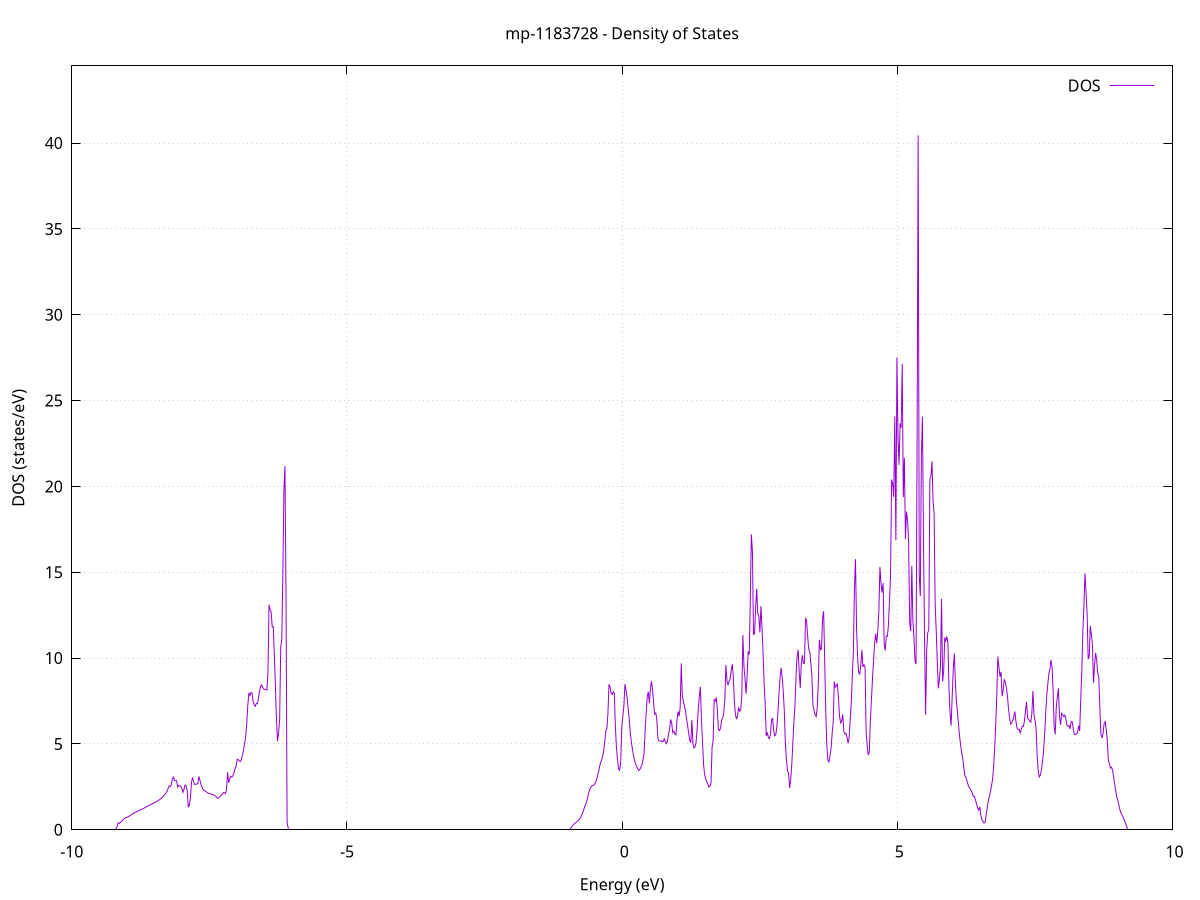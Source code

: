 set title 'mp-1183728 - Density of States'
set xlabel 'Energy (eV)'
set ylabel 'DOS (states/eV)'
set grid
set xrange [-10:10]
set yrange [0:44.497]
set xzeroaxis lt -1
set terminal png size 800,600
set output 'mp-1183728_dos_gnuplot.png'
plot '-' using 1:2 with lines title 'DOS'
-10.972100 0.000000
-10.952800 0.000000
-10.933500 0.000000
-10.914200 0.000000
-10.894900 0.000000
-10.875600 0.000000
-10.856200 0.000000
-10.836900 0.000000
-10.817600 0.000000
-10.798300 0.000000
-10.779000 0.000000
-10.759700 0.000000
-10.740400 0.000000
-10.721100 0.000000
-10.701800 0.000000
-10.682500 0.000000
-10.663200 0.000000
-10.643900 0.000000
-10.624600 0.000000
-10.605300 0.000000
-10.586000 0.000000
-10.566700 0.000000
-10.547400 0.000000
-10.528100 0.000000
-10.508800 0.000000
-10.489500 0.000000
-10.470200 0.000000
-10.450800 0.000000
-10.431500 0.000000
-10.412200 0.000000
-10.392900 0.000000
-10.373600 0.000000
-10.354300 0.000000
-10.335000 0.000000
-10.315700 0.000000
-10.296400 0.000000
-10.277100 0.000000
-10.257800 0.000000
-10.238500 0.000000
-10.219200 0.000000
-10.199900 0.000000
-10.180600 0.000000
-10.161300 0.000000
-10.142000 0.000000
-10.122700 0.000000
-10.103400 0.000000
-10.084100 0.000000
-10.064800 0.000000
-10.045500 0.000000
-10.026100 0.000000
-10.006800 0.000000
-9.987500 0.000000
-9.968200 0.000000
-9.948900 0.000000
-9.929600 0.000000
-9.910300 0.000000
-9.891000 0.000000
-9.871700 0.000000
-9.852400 0.000000
-9.833100 0.000000
-9.813800 0.000000
-9.794500 0.000000
-9.775200 0.000000
-9.755900 0.000000
-9.736600 0.000000
-9.717300 0.000000
-9.698000 0.000000
-9.678700 0.000000
-9.659400 0.000000
-9.640100 0.000000
-9.620700 0.000000
-9.601400 0.000000
-9.582100 0.000000
-9.562800 0.000000
-9.543500 0.000000
-9.524200 0.000000
-9.504900 0.000000
-9.485600 0.000000
-9.466300 0.000000
-9.447000 0.000000
-9.427700 0.000000
-9.408400 0.000000
-9.389100 0.000000
-9.369800 0.000000
-9.350500 0.000000
-9.331200 0.000000
-9.311900 0.000000
-9.292600 0.000000
-9.273300 0.000000
-9.254000 0.000000
-9.234700 0.000000
-9.215400 0.000400
-9.196000 0.054100
-9.176700 0.198600
-9.157400 0.409400
-9.138100 0.369700
-9.118800 0.425400
-9.099500 0.484100
-9.080200 0.546000
-9.060900 0.610400
-9.041600 0.665400
-9.022300 0.699800
-9.003000 0.717600
-8.983700 0.745000
-8.964400 0.782400
-8.945100 0.821100
-8.925800 0.860400
-8.906500 0.900500
-8.887200 0.941300
-8.867900 0.982000
-8.848600 1.012800
-8.829300 1.039400
-8.810000 1.067800
-8.790600 1.096500
-8.771300 1.124900
-8.752000 1.153500
-8.732700 1.183100
-8.713400 1.214500
-8.694100 1.247900
-8.674800 1.282200
-8.655500 1.316900
-8.636200 1.351900
-8.616900 1.385900
-8.597600 1.417700
-8.578300 1.448600
-8.559000 1.478800
-8.539700 1.508200
-8.520400 1.539900
-8.501100 1.573300
-8.481800 1.607600
-8.462500 1.642600
-8.443200 1.679600
-8.423900 1.718700
-8.404600 1.760300
-8.385300 1.807300
-8.365900 1.866600
-8.346600 1.927000
-8.327300 1.989000
-8.308000 2.058700
-8.288700 2.153000
-8.269400 2.242400
-8.250100 2.405900
-8.230800 2.556500
-8.211500 2.518700
-8.192200 2.614500
-8.172900 2.955700
-8.153600 3.072400
-8.134300 2.871400
-8.115000 2.860600
-8.095700 2.851700
-8.076400 2.493700
-8.057100 2.584900
-8.037800 2.560100
-8.018500 2.525500
-7.999200 2.384700
-7.979900 2.186700
-7.960500 2.382700
-7.941200 2.604700
-7.921900 2.555900
-7.902600 2.301000
-7.883300 1.313000
-7.864000 1.436500
-7.844700 1.849000
-7.825400 2.768000
-7.806100 3.044000
-7.786800 2.817600
-7.767500 2.632800
-7.748200 2.654500
-7.728900 2.671400
-7.709600 2.681500
-7.690300 3.106400
-7.671000 2.874800
-7.651700 2.631100
-7.632400 2.469100
-7.613100 2.348200
-7.593800 2.300000
-7.574500 2.266500
-7.555200 2.215900
-7.535800 2.153400
-7.516500 2.131800
-7.497200 2.111600
-7.477900 2.091600
-7.458600 2.071300
-7.439300 2.050200
-7.420000 2.025200
-7.400700 1.989100
-7.381400 1.941200
-7.362100 1.866100
-7.342800 1.829300
-7.323500 1.872400
-7.304200 1.944400
-7.284900 2.022800
-7.265600 2.064300
-7.246300 2.168000
-7.227000 2.161000
-7.207700 2.106200
-7.188400 2.358900
-7.169100 3.349300
-7.149800 2.731100
-7.130400 2.956700
-7.111100 3.114400
-7.091800 3.066500
-7.072500 3.161800
-7.053200 3.303000
-7.033900 3.565100
-7.014600 3.684100
-6.995300 4.109300
-6.976000 4.085400
-6.956700 4.008700
-6.937400 3.971300
-6.918100 4.093900
-6.898800 4.359100
-6.879500 4.647500
-6.860200 5.030500
-6.840900 5.398000
-6.821600 6.185100
-6.802300 7.224800
-6.783000 7.972000
-6.763700 7.824600
-6.744400 8.006300
-6.725100 7.963800
-6.705700 7.451600
-6.686400 7.270800
-6.667100 7.191100
-6.647800 7.360700
-6.628500 7.338500
-6.609200 7.634300
-6.589900 8.036100
-6.570600 8.367500
-6.551300 8.442900
-6.532000 8.289500
-6.512700 8.203700
-6.493400 8.177500
-6.474100 8.158600
-6.454800 8.142300
-6.435500 9.164400
-6.416200 13.108900
-6.396900 12.802800
-6.377600 12.690000
-6.358300 11.815300
-6.339000 11.835000
-6.319700 10.153600
-6.300300 8.357600
-6.281000 6.392300
-6.261700 5.165800
-6.242400 5.655400
-6.223100 6.425200
-6.203800 10.639200
-6.184500 11.068400
-6.165200 14.906800
-6.145900 19.766500
-6.126600 21.184400
-6.107300 13.570800
-6.088000 0.437500
-6.068700 0.000000
-6.049400 0.000000
-6.030100 0.000000
-6.010800 0.000000
-5.991500 0.000000
-5.972200 0.000000
-5.952900 0.000000
-5.933600 0.000000
-5.914300 0.000000
-5.895000 0.000000
-5.875600 0.000000
-5.856300 0.000000
-5.837000 0.000000
-5.817700 0.000000
-5.798400 0.000000
-5.779100 0.000000
-5.759800 0.000000
-5.740500 0.000000
-5.721200 0.000000
-5.701900 0.000000
-5.682600 0.000000
-5.663300 0.000000
-5.644000 0.000000
-5.624700 0.000000
-5.605400 0.000000
-5.586100 0.000000
-5.566800 0.000000
-5.547500 0.000000
-5.528200 0.000000
-5.508900 0.000000
-5.489600 0.000000
-5.470200 0.000000
-5.450900 0.000000
-5.431600 0.000000
-5.412300 0.000000
-5.393000 0.000000
-5.373700 0.000000
-5.354400 0.000000
-5.335100 0.000000
-5.315800 0.000000
-5.296500 0.000000
-5.277200 0.000000
-5.257900 0.000000
-5.238600 0.000000
-5.219300 0.000000
-5.200000 0.000000
-5.180700 0.000000
-5.161400 0.000000
-5.142100 0.000000
-5.122800 0.000000
-5.103500 0.000000
-5.084200 0.000000
-5.064800 0.000000
-5.045500 0.000000
-5.026200 0.000000
-5.006900 0.000000
-4.987600 0.000000
-4.968300 0.000000
-4.949000 0.000000
-4.929700 0.000000
-4.910400 0.000000
-4.891100 0.000000
-4.871800 0.000000
-4.852500 0.000000
-4.833200 0.000000
-4.813900 0.000000
-4.794600 0.000000
-4.775300 0.000000
-4.756000 0.000000
-4.736700 0.000000
-4.717400 0.000000
-4.698100 0.000000
-4.678800 0.000000
-4.659500 0.000000
-4.640100 0.000000
-4.620800 0.000000
-4.601500 0.000000
-4.582200 0.000000
-4.562900 0.000000
-4.543600 0.000000
-4.524300 0.000000
-4.505000 0.000000
-4.485700 0.000000
-4.466400 0.000000
-4.447100 0.000000
-4.427800 0.000000
-4.408500 0.000000
-4.389200 0.000000
-4.369900 0.000000
-4.350600 0.000000
-4.331300 0.000000
-4.312000 0.000000
-4.292700 0.000000
-4.273400 0.000000
-4.254100 0.000000
-4.234700 0.000000
-4.215400 0.000000
-4.196100 0.000000
-4.176800 0.000000
-4.157500 0.000000
-4.138200 0.000000
-4.118900 0.000000
-4.099600 0.000000
-4.080300 0.000000
-4.061000 0.000000
-4.041700 0.000000
-4.022400 0.000000
-4.003100 0.000000
-3.983800 0.000000
-3.964500 0.000000
-3.945200 0.000000
-3.925900 0.000000
-3.906600 0.000000
-3.887300 0.000000
-3.868000 0.000000
-3.848700 0.000000
-3.829400 0.000000
-3.810000 0.000000
-3.790700 0.000000
-3.771400 0.000000
-3.752100 0.000000
-3.732800 0.000000
-3.713500 0.000000
-3.694200 0.000000
-3.674900 0.000000
-3.655600 0.000000
-3.636300 0.000000
-3.617000 0.000000
-3.597700 0.000000
-3.578400 0.000000
-3.559100 0.000000
-3.539800 0.000000
-3.520500 0.000000
-3.501200 0.000000
-3.481900 0.000000
-3.462600 0.000000
-3.443300 0.000000
-3.424000 0.000000
-3.404600 0.000000
-3.385300 0.000000
-3.366000 0.000000
-3.346700 0.000000
-3.327400 0.000000
-3.308100 0.000000
-3.288800 0.000000
-3.269500 0.000000
-3.250200 0.000000
-3.230900 0.000000
-3.211600 0.000000
-3.192300 0.000000
-3.173000 0.000000
-3.153700 0.000000
-3.134400 0.000000
-3.115100 0.000000
-3.095800 0.000000
-3.076500 0.000000
-3.057200 0.000000
-3.037900 0.000000
-3.018600 0.000000
-2.999300 0.000000
-2.979900 0.000000
-2.960600 0.000000
-2.941300 0.000000
-2.922000 0.000000
-2.902700 0.000000
-2.883400 0.000000
-2.864100 0.000000
-2.844800 0.000000
-2.825500 0.000000
-2.806200 0.000000
-2.786900 0.000000
-2.767600 0.000000
-2.748300 0.000000
-2.729000 0.000000
-2.709700 0.000000
-2.690400 0.000000
-2.671100 0.000000
-2.651800 0.000000
-2.632500 0.000000
-2.613200 0.000000
-2.593900 0.000000
-2.574500 0.000000
-2.555200 0.000000
-2.535900 0.000000
-2.516600 0.000000
-2.497300 0.000000
-2.478000 0.000000
-2.458700 0.000000
-2.439400 0.000000
-2.420100 0.000000
-2.400800 0.000000
-2.381500 0.000000
-2.362200 0.000000
-2.342900 0.000000
-2.323600 0.000000
-2.304300 0.000000
-2.285000 0.000000
-2.265700 0.000000
-2.246400 0.000000
-2.227100 0.000000
-2.207800 0.000000
-2.188500 0.000000
-2.169200 0.000000
-2.149800 0.000000
-2.130500 0.000000
-2.111200 0.000000
-2.091900 0.000000
-2.072600 0.000000
-2.053300 0.000000
-2.034000 0.000000
-2.014700 0.000000
-1.995400 0.000000
-1.976100 0.000000
-1.956800 0.000000
-1.937500 0.000000
-1.918200 0.000000
-1.898900 0.000000
-1.879600 0.000000
-1.860300 0.000000
-1.841000 0.000000
-1.821700 0.000000
-1.802400 0.000000
-1.783100 0.000000
-1.763800 0.000000
-1.744400 0.000000
-1.725100 0.000000
-1.705800 0.000000
-1.686500 0.000000
-1.667200 0.000000
-1.647900 0.000000
-1.628600 0.000000
-1.609300 0.000000
-1.590000 0.000000
-1.570700 0.000000
-1.551400 0.000000
-1.532100 0.000000
-1.512800 0.000000
-1.493500 0.000000
-1.474200 0.000000
-1.454900 0.000000
-1.435600 0.000000
-1.416300 0.000000
-1.397000 0.000000
-1.377700 0.000000
-1.358400 0.000000
-1.339100 0.000000
-1.319700 0.000000
-1.300400 0.000000
-1.281100 0.000000
-1.261800 0.000000
-1.242500 0.000000
-1.223200 0.000000
-1.203900 0.000000
-1.184600 0.000000
-1.165300 0.000000
-1.146000 0.000000
-1.126700 0.000000
-1.107400 0.000000
-1.088100 0.000000
-1.068800 0.000000
-1.049500 0.000000
-1.030200 0.000000
-1.010900 0.000000
-0.991600 0.000000
-0.972300 0.004900
-0.953000 0.038200
-0.933700 0.102900
-0.914300 0.191600
-0.895000 0.265500
-0.875700 0.330300
-0.856400 0.386200
-0.837100 0.435700
-0.817800 0.482700
-0.798500 0.527100
-0.779200 0.591300
-0.759900 0.698200
-0.740600 0.812800
-0.721300 0.935100
-0.702000 1.124600
-0.682700 1.331200
-0.663400 1.478400
-0.644100 1.641900
-0.624800 1.895100
-0.605500 2.186100
-0.586200 2.368900
-0.566900 2.493900
-0.547600 2.574000
-0.528300 2.565200
-0.509000 2.630100
-0.489600 2.706800
-0.470300 2.870600
-0.451000 3.091100
-0.431700 3.344300
-0.412400 3.634800
-0.393100 3.907800
-0.373800 4.049000
-0.354500 4.291900
-0.335200 4.595900
-0.315900 5.141100
-0.296600 5.759600
-0.277300 5.899100
-0.258000 6.804200
-0.238700 8.477400
-0.219400 8.330000
-0.200100 7.960300
-0.180800 7.883400
-0.161500 8.041200
-0.142200 7.963500
-0.122900 6.019800
-0.103600 4.764100
-0.084200 4.079600
-0.064900 3.547300
-0.045600 3.468500
-0.026300 3.959000
-0.007000 5.946200
0.012300 6.606300
0.031600 7.221200
0.050900 8.479900
0.070200 8.119000
0.089500 7.713800
0.108800 7.111500
0.128100 6.451000
0.147400 5.648200
0.166700 5.153400
0.186000 4.715800
0.205300 4.337500
0.224600 4.055200
0.243900 3.847800
0.263200 3.688600
0.282500 3.567300
0.301800 3.453400
0.321100 3.508600
0.340500 3.647100
0.359800 3.768100
0.379100 4.082000
0.398400 4.441700
0.417700 5.744800
0.437000 6.799000
0.456300 7.762900
0.475600 8.038100
0.494900 7.362400
0.514200 8.251900
0.533500 8.648300
0.552800 8.191300
0.572100 7.321200
0.591400 6.736400
0.610700 6.806000
0.630000 6.421800
0.649300 5.362600
0.668600 5.173100
0.687900 5.165700
0.707200 5.183500
0.726500 5.124700
0.745900 5.148800
0.765200 5.291700
0.784500 5.118700
0.803800 5.016200
0.823100 5.172900
0.842400 5.577700
0.861700 5.846600
0.881000 6.429400
0.900300 6.210700
0.919600 5.659700
0.938900 5.743200
0.958200 5.578700
0.977500 5.528700
0.996800 6.378600
1.016100 6.888100
1.035400 6.619300
1.054700 7.135600
1.074000 9.691300
1.093300 7.774700
1.112600 7.465700
1.131900 7.198600
1.151300 6.935900
1.170600 6.473500
1.189900 6.051700
1.209200 5.633000
1.228500 5.199700
1.247800 5.070700
1.267100 6.403100
1.286400 4.990500
1.305700 4.765900
1.325000 4.838900
1.344300 5.111500
1.363600 5.938300
1.382900 7.014800
1.402200 7.746900
1.421500 8.325600
1.440800 6.450300
1.460100 5.122600
1.479400 3.827900
1.498700 3.200900
1.518000 2.981500
1.537300 2.804900
1.556600 2.668800
1.576000 2.491800
1.595300 2.516800
1.614600 2.725500
1.633900 4.812600
1.653200 5.203700
1.672500 7.579000
1.691800 7.490900
1.711100 7.712700
1.730400 6.952100
1.749700 5.827800
1.769000 5.773500
1.788300 5.934300
1.807600 6.395400
1.826900 6.501800
1.846200 6.801600
1.865500 7.536600
1.884800 9.600500
1.904100 8.665600
1.923400 8.416300
1.942700 8.654200
1.962000 8.783300
1.981400 9.272200
2.000700 9.646400
2.020000 8.882500
2.039300 7.452000
2.058600 6.711000
2.077900 6.446100
2.097200 6.655900
2.116500 7.134100
2.135800 6.894700
2.155100 6.985300
2.174400 7.785500
2.193700 11.343100
2.213000 9.514900
2.232300 8.837500
2.251600 7.926600
2.270900 8.986800
2.290200 10.394200
2.309500 10.219000
2.328800 13.464600
2.348100 17.204800
2.367400 16.187700
2.386700 11.380700
2.406100 11.423700
2.425400 12.973800
2.444700 14.034700
2.464000 12.588400
2.483300 12.462500
2.502600 11.498600
2.521900 13.031000
2.541200 11.778200
2.560500 10.289400
2.579800 8.525300
2.599100 7.332500
2.618400 5.468600
2.637700 5.674400
2.657000 5.368500
2.676300 5.310100
2.695600 5.563300
2.714900 6.413500
2.734200 6.483800
2.753500 5.790700
2.772800 5.469700
2.792100 5.535500
2.811500 6.026400
2.830800 6.827800
2.850100 7.971700
2.869400 8.861700
2.888700 9.437500
2.908000 8.899300
2.927300 8.049800
2.946600 6.922400
2.965900 5.038900
2.985200 4.050000
3.004500 3.450700
3.023800 3.307500
3.043100 2.429600
3.062400 2.911300
3.081700 3.768400
3.101000 5.016600
3.120300 6.264800
3.139600 7.202700
3.158900 8.945100
3.178200 10.055400
3.197500 10.487500
3.216800 9.235200
3.236200 8.259500
3.255500 9.687900
3.274800 10.170100
3.294100 9.682700
3.313400 9.711800
3.332700 12.340100
3.352000 12.147400
3.371300 11.240300
3.390600 10.515000
3.409900 10.389200
3.429200 9.681000
3.448500 8.897600
3.467800 7.225100
3.487100 6.945800
3.506400 6.688000
3.525700 6.598900
3.545000 7.097800
3.564300 8.536200
3.583600 11.062900
3.602900 10.480900
3.622200 10.542300
3.641600 12.298200
3.660900 12.732100
3.680200 9.918000
3.699500 6.918100
3.718800 4.931500
3.738100 4.060700
3.757400 3.951500
3.776700 4.308200
3.796000 4.718200
3.815300 5.582600
3.834600 6.241400
3.853900 8.623000
3.873200 8.304100
3.892500 8.393900
3.911800 8.522300
3.931100 7.635900
3.950400 6.609900
3.969700 6.224000
3.989000 6.315800
4.008300 6.717100
4.027600 5.734400
4.046900 5.577800
4.066300 5.617300
4.085600 5.409600
4.104900 5.040400
4.124200 5.345400
4.143500 6.395700
4.162800 7.392700
4.182100 8.975600
4.201400 10.377400
4.220700 14.040500
4.240000 15.760700
4.259300 11.745600
4.278600 10.047400
4.297900 9.170800
4.317200 9.062800
4.336500 9.601300
4.355800 10.465100
4.375100 9.486400
4.394400 9.612600
4.413700 9.492100
4.433000 5.693600
4.452300 4.917100
4.471700 4.355600
4.491000 4.526200
4.510300 6.327800
4.529600 7.572600
4.548900 8.804800
4.568200 9.845400
4.587500 10.849500
4.606800 11.420100
4.626100 10.863300
4.645400 11.597400
4.664700 12.747200
4.684000 15.316000
4.703300 14.342300
4.722600 13.819300
4.741900 14.369400
4.761200 10.866200
4.780500 10.444700
4.799800 11.282100
4.819100 11.266600
4.838400 11.913400
4.857700 13.324700
4.877000 14.855200
4.896400 20.395200
4.915700 20.153300
4.935000 19.389500
4.954300 24.087200
4.973600 16.854500
4.992900 27.515400
5.012200 22.867900
5.031500 21.265300
5.050800 23.668700
5.070100 23.420100
5.089400 27.128000
5.108700 19.373700
5.128000 21.672200
5.147300 16.939700
5.166600 18.534200
5.185900 18.045200
5.205200 16.784200
5.224500 12.058000
5.243800 11.564600
5.263100 15.374300
5.282400 12.230300
5.301800 11.227600
5.321100 9.833600
5.340400 9.649700
5.359700 22.820100
5.379000 40.451800
5.398300 14.837600
5.417600 13.618700
5.436900 21.738400
5.456200 24.067500
5.475500 16.981100
5.494800 11.100300
5.514100 6.697900
5.533400 10.427400
5.552700 11.472300
5.572000 11.650400
5.591300 20.400500
5.610600 20.599100
5.629900 21.461800
5.649200 19.161800
5.668500 18.416000
5.687800 13.130300
5.707100 11.590400
5.726500 9.733000
5.745800 8.240800
5.765100 8.785700
5.784400 9.551500
5.803700 13.451400
5.823000 8.640200
5.842300 9.229200
5.861600 11.199100
5.880900 11.002100
5.900200 11.259900
5.919500 10.879100
5.938800 8.225500
5.958100 6.782800
5.977400 6.063900
5.996700 7.748600
6.016000 9.323700
6.035300 10.268900
6.054600 8.643000
6.073900 7.459400
6.093200 6.813200
6.112500 6.107600
6.131900 5.413900
6.151200 4.906600
6.170500 4.469500
6.189800 4.145900
6.209100 3.586500
6.228400 3.145200
6.247700 3.049100
6.267000 2.829900
6.286300 2.615300
6.305600 2.464400
6.324900 2.382100
6.344200 2.268300
6.363500 2.119000
6.382800 1.935700
6.402100 1.941500
6.421400 1.730800
6.440700 1.490300
6.460000 1.259500
6.479300 1.143300
6.498600 1.328100
6.517900 0.835100
6.537300 0.609600
6.556600 0.481800
6.575900 0.400600
6.595200 0.421500
6.614500 0.878900
6.633800 1.296300
6.653100 1.681000
6.672400 1.926300
6.691700 2.216100
6.711000 2.556200
6.730300 2.914500
6.749600 3.643900
6.768900 4.790700
6.788200 6.120000
6.807500 7.837900
6.826800 10.089900
6.846100 9.475600
6.865400 8.914900
6.884700 9.200000
6.904000 7.779400
6.923300 8.113000
6.942600 8.738100
6.962000 8.606500
6.981300 8.275900
7.000600 7.819100
7.019900 7.055900
7.039200 6.539700
7.058500 6.157600
7.077800 6.211500
7.097100 6.348800
7.116400 6.574700
7.135700 6.885900
7.155000 6.318700
7.174300 5.940500
7.193600 5.835000
7.212900 5.853000
7.232200 5.639300
7.251500 5.850500
7.270800 6.037300
7.290100 6.029400
7.309400 6.322500
7.328700 6.922900
7.348000 7.452500
7.367400 6.489800
7.386700 6.434300
7.406000 6.332600
7.425300 6.266900
7.444600 6.779600
7.463900 8.084400
7.483200 6.709200
7.502500 6.349500
7.521800 5.904700
7.541100 4.301200
7.560400 3.393700
7.579700 3.073100
7.599000 3.188700
7.618300 3.492000
7.637600 3.946300
7.656900 4.597100
7.676200 5.543900
7.695500 6.755200
7.714800 7.817800
7.734100 8.470000
7.753400 9.101500
7.772700 9.354000
7.792100 9.896800
7.811400 9.459600
7.830700 8.117100
7.850000 6.021600
7.869300 5.559900
7.888600 7.171900
7.907900 7.738800
7.927200 8.234800
7.946500 6.619500
7.965800 6.114600
7.985100 6.792200
8.004400 6.701500
8.023700 6.588200
8.043000 6.682500
8.062300 6.472200
8.081600 6.074900
8.100900 6.040300
8.120200 6.075000
8.139500 5.872100
8.158800 6.302200
8.178100 6.291600
8.197500 5.862900
8.216800 5.557100
8.236100 5.539600
8.255400 5.586300
8.274700 5.644200
8.294000 6.061500
8.313300 5.759200
8.332600 7.581700
8.351900 9.219000
8.371200 11.587100
8.390500 13.026200
8.409800 14.944300
8.429100 13.824000
8.448400 12.587700
8.467700 9.942900
8.487000 10.073500
8.506300 11.877400
8.525600 11.357800
8.544900 10.797900
8.564200 8.556400
8.583500 9.550000
8.602800 10.296000
8.622200 9.896200
8.641500 9.140400
8.660800 8.885500
8.680100 7.122000
8.699400 5.571700
8.718700 5.343900
8.738000 5.592900
8.757300 6.198500
8.776600 6.306300
8.795900 5.843500
8.815200 5.185900
8.834500 4.056400
8.853800 3.820600
8.873100 3.599500
8.892400 3.648600
8.911700 3.449500
8.931000 3.067300
8.950300 2.636200
8.969600 2.234000
8.988900 1.906800
9.008200 1.675900
9.027600 1.409900
9.046900 1.143200
9.066200 0.963400
9.085500 0.840800
9.104800 0.735800
9.124100 0.570400
9.143400 0.406100
9.162700 0.229700
9.182000 0.047000
9.201300 0.000000
9.220600 0.000000
9.239900 0.000000
9.259200 0.000000
9.278500 0.000000
9.297800 0.000000
9.317100 0.000000
9.336400 0.000000
9.355700 0.000000
9.375000 0.000000
9.394300 0.000000
9.413600 0.000000
9.432900 0.000000
9.452300 0.000000
9.471600 0.000000
9.490900 0.000000
9.510200 0.000000
9.529500 0.000000
9.548800 0.000000
9.568100 0.000000
9.587400 0.000000
9.606700 0.000000
9.626000 0.000000
9.645300 0.000000
9.664600 0.000000
9.683900 0.000000
9.703200 0.000000
9.722500 0.000000
9.741800 0.000000
9.761100 0.000000
9.780400 0.000000
9.799700 0.000000
9.819000 0.000000
9.838300 0.000000
9.857700 0.000000
9.877000 0.000000
9.896300 0.000000
9.915600 0.000000
9.934900 0.000000
9.954200 0.000000
9.973500 0.000000
9.992800 0.000000
10.012100 0.000000
10.031400 0.000000
10.050700 0.000000
10.070000 0.000000
10.089300 0.000000
10.108600 0.000000
10.127900 0.000000
10.147200 0.000000
10.166500 0.000000
10.185800 0.000000
10.205100 0.000000
10.224400 0.000000
10.243700 0.000000
10.263000 0.000000
10.282400 0.000000
10.301700 0.000000
10.321000 0.000000
10.340300 0.000000
10.359600 0.000000
10.378900 0.000000
10.398200 0.000000
10.417500 0.000000
10.436800 0.000000
10.456100 0.000000
10.475400 0.000000
10.494700 0.000000
10.514000 0.000000
10.533300 0.000000
10.552600 0.000000
10.571900 0.000000
10.591200 0.000000
10.610500 0.000000
10.629800 0.000000
10.649100 0.000000
10.668400 0.000000
10.687800 0.000000
10.707100 0.000000
10.726400 0.000000
10.745700 0.000000
10.765000 0.000000
10.784300 0.000000
10.803600 0.000000
10.822900 0.000000
10.842200 0.000000
10.861500 0.000000
10.880800 0.000000
10.900100 0.000000
10.919400 0.000000
10.938700 0.000000
10.958000 0.000000
10.977300 0.000000
10.996600 0.000000
11.015900 0.000000
11.035200 0.000000
11.054500 0.000000
11.073800 0.000000
11.093100 0.000000
11.112500 0.000000
11.131800 0.000000
11.151100 0.000000
11.170400 0.000000
11.189700 0.000000
11.209000 0.000000
11.228300 0.000000
11.247600 0.000000
11.266900 0.000400
11.286200 0.006300
11.305500 0.019500
11.324800 0.039700
11.344100 0.067200
11.363400 0.101800
11.382700 0.143600
11.402000 0.192600
11.421300 0.236500
11.440600 0.242400
11.459900 0.249300
11.479200 0.267900
11.498500 0.284400
11.517900 0.298800
11.537200 0.311100
11.556500 0.327500
11.575800 0.349300
11.595100 0.371000
11.614400 0.392600
11.633700 0.414000
11.653000 0.435300
11.672300 0.456500
11.691600 0.480400
11.710900 0.790200
11.730200 0.995000
11.749500 1.047400
11.768800 1.118900
11.788100 1.204200
11.807400 1.299400
11.826700 1.404600
11.846000 1.519800
11.865300 1.648900
11.884600 1.797700
11.903900 1.985000
11.923300 2.167900
11.942600 2.350300
11.961900 2.865700
11.981200 2.855200
12.000500 2.917700
12.019800 3.166300
12.039100 3.489800
12.058400 3.840400
12.077700 4.301900
12.097000 4.823500
12.116300 4.254800
12.135600 3.744700
12.154900 3.453800
12.174200 3.212100
12.193500 3.023400
12.212800 2.902900
12.232100 2.828300
12.251400 2.641100
12.270700 2.645000
12.290000 3.185200
12.309300 3.248400
12.328600 3.517500
12.348000 3.722000
12.367300 3.603700
12.386600 3.404400
12.405900 3.856500
12.425200 4.205800
12.444500 4.271200
12.463800 4.330200
12.483100 4.536500
12.502400 4.918400
12.521700 5.443100
12.541000 5.742100
12.560300 5.023300
12.579600 5.017900
12.598900 4.872900
12.618200 4.985300
12.637500 5.331700
12.656800 5.545900
12.676100 5.577200
12.695400 5.830300
12.714700 6.062800
12.734000 6.070900
12.753400 5.726400
12.772700 4.744900
12.792000 4.127500
12.811300 3.695300
12.830600 3.494800
12.849900 3.433800
12.869200 3.407200
12.888500 3.294000
12.907800 3.231700
12.927100 3.306700
12.946400 3.278200
12.965700 3.189400
12.985000 3.073000
13.004300 3.017700
13.023600 3.060300
13.042900 3.240300
13.062200 3.467700
13.081500 3.995000
13.100800 4.236100
13.120100 4.451700
13.139400 4.700100
13.158700 4.779600
13.178100 4.865100
13.197400 4.922200
13.216700 5.100300
13.236000 5.583600
13.255300 5.252800
13.274600 5.424100
13.293900 5.421000
13.313200 5.385600
13.332500 5.372700
13.351800 5.375400
13.371100 5.429500
13.390400 5.555300
13.409700 5.716200
13.429000 5.879800
13.448300 6.020600
13.467600 6.130300
13.486900 6.223900
13.506200 6.280800
13.525500 6.006700
13.544800 5.966600
13.564100 5.971900
13.583500 5.774800
13.602800 5.502800
13.622100 5.295700
13.641400 5.574000
13.660700 5.391700
13.680000 5.175700
13.699300 4.962500
13.718600 4.828900
13.737900 4.778700
13.757200 4.687100
13.776500 4.699700
13.795800 4.700500
13.815100 4.540200
13.834400 4.552900
13.853700 4.636800
13.873000 4.699500
13.892300 4.797200
13.911600 4.857700
13.930900 4.770800
13.950200 4.761300
13.969500 4.674800
13.988800 4.565500
14.008200 4.481900
14.027500 4.505500
14.046800 4.567800
14.066100 4.537500
14.085400 4.596100
14.104700 4.788800
14.124000 5.095300
14.143300 4.840000
14.162600 4.827600
14.181900 4.808300
14.201200 4.743600
14.220500 4.623500
14.239800 4.329000
14.259100 4.023900
14.278400 3.801600
14.297700 3.748900
14.317000 3.937000
14.336300 4.304900
14.355600 4.614700
14.374900 4.694500
14.394200 4.826800
14.413600 5.434800
14.432900 6.980200
14.452200 7.375800
14.471500 7.133000
14.490800 6.954600
14.510100 6.588600
14.529400 6.293300
14.548700 6.652100
14.568000 6.314000
14.587300 6.981300
14.606600 7.730000
14.625900 7.508200
14.645200 8.056500
14.664500 8.189700
14.683800 8.137700
14.703100 7.731100
14.722400 6.081900
14.741700 5.988400
14.761000 6.787100
14.780300 7.218900
14.799600 7.730600
14.818900 8.810800
14.838300 9.275800
14.857600 8.560000
14.876900 7.944500
14.896200 7.202500
14.915500 6.713400
14.934800 6.419400
14.954100 6.007600
14.973400 5.860900
14.992700 5.942500
15.012000 6.070400
15.031300 6.088700
15.050600 6.179500
15.069900 6.176200
15.089200 6.182100
15.108500 6.879700
15.127800 7.159700
15.147100 8.082700
15.166400 8.946400
15.185700 8.921800
15.205000 8.059300
15.224300 7.284900
15.243700 6.979800
15.263000 7.343400
15.282300 5.971000
15.301600 5.727600
15.320900 6.004400
15.340200 6.600500
15.359500 6.676500
15.378800 7.199300
15.398100 6.772600
15.417400 7.447100
15.436700 8.019800
15.456000 7.859200
15.475300 7.620800
15.494600 7.137500
15.513900 6.749400
15.533200 6.329300
15.552500 6.936900
15.571800 5.524000
15.591100 4.613800
15.610400 4.696500
15.629700 4.615800
15.649000 5.419000
15.668400 6.969500
15.687700 8.244900
15.707000 9.097800
15.726300 9.326500
15.745600 9.519700
15.764900 10.185600
15.784200 10.149500
15.803500 9.334900
15.822800 7.818600
15.842100 5.973300
15.861400 5.405500
15.880700 5.651800
15.900000 5.909400
15.919300 5.618400
15.938600 6.278800
15.957900 6.917000
15.977200 6.869200
15.996500 6.613000
16.015800 6.759000
16.035100 6.987200
16.054400 7.159300
16.073800 7.328000
16.093100 7.425200
16.112400 7.842200
16.131700 7.113100
16.151000 7.099100
16.170300 6.639600
16.189600 6.287600
16.208900 6.233600
16.228200 6.298400
16.247500 6.621400
16.266800 6.293300
16.286100 6.016400
16.305400 5.905500
16.324700 5.825700
16.344000 5.799600
16.363300 5.570800
16.382600 5.341200
16.401900 5.294600
16.421200 5.192400
16.440500 5.036400
16.459800 4.997700
16.479100 5.287700
16.498500 5.940900
16.517800 6.327800
16.537100 6.344300
16.556400 6.588900
16.575700 6.264900
16.595000 6.653700
16.614300 7.134300
16.633600 7.457000
16.652900 7.194000
16.672200 7.356200
16.691500 7.548800
16.710800 7.424900
16.730100 6.927500
16.749400 6.433100
16.768700 6.345800
16.788000 6.441100
16.807300 6.660000
16.826600 6.977100
16.845900 7.566000
16.865200 7.801200
16.884500 7.635500
16.903900 7.252000
16.923200 6.782600
16.942500 6.434600
16.961800 6.254600
16.981100 5.927800
17.000400 5.576500
17.019700 5.394000
17.039000 5.299700
17.058300 5.100300
17.077600 4.832500
17.096900 4.939400
17.116200 5.069500
17.135500 5.158800
17.154800 5.322000
17.174100 5.371300
17.193400 5.344400
17.212700 5.374900
17.232000 5.247100
17.251300 5.396500
17.270600 5.769700
17.289900 6.379500
17.309200 6.859600
17.328600 7.140100
17.347900 7.101800
17.367200 6.722600
17.386500 6.460800
17.405800 6.042800
17.425100 5.746600
17.444400 5.556200
17.463700 5.215400
17.483000 4.585500
17.502300 4.075200
17.521600 3.858500
17.540900 3.739000
17.560200 3.851400
17.579500 4.402600
17.598800 4.795300
17.618100 5.084700
17.637400 5.343200
17.656700 5.553400
17.676000 5.517700
17.695300 5.343000
17.714600 5.269200
17.734000 5.400900
17.753300 5.809300
17.772600 6.429900
17.791900 5.597500
17.811200 5.334400
17.830500 5.237800
17.849800 5.222400
17.869100 5.353500
17.888400 6.091500
17.907700 6.402400
17.927000 6.465100
17.946300 6.610400
17.965600 6.901000
17.984900 6.916900
18.004200 6.603800
18.023500 6.209900
18.042800 5.544100
18.062100 7.197400
18.081400 6.335500
18.100700 6.538000
18.120000 6.220700
18.139400 6.170600
18.158700 6.034300
18.178000 6.073500
18.197300 5.902500
18.216600 5.804100
18.235900 5.693700
18.255200 5.720200
18.274500 5.826800
18.293800 6.054000
18.313100 6.302700
18.332400 6.196500
18.351700 6.139300
18.371000 6.080000
18.390300 5.851900
18.409600 5.577500
18.428900 5.426200
18.448200 5.372600
18.467500 5.351100
18.486800 5.356200
18.506100 5.417500
18.525400 5.449900
18.544700 5.522700
18.564100 5.703700
18.583400 5.814300
18.602700 5.789700
18.622000 5.712500
18.641300 5.802800
18.660600 5.437100
18.679900 5.492400
18.699200 5.659400
18.718500 5.826900
18.737800 6.189700
18.757100 6.510600
18.776400 6.189100
18.795700 6.207700
18.815000 6.133300
18.834300 5.989300
18.853600 5.838200
18.872900 5.712900
18.892200 5.617300
18.911500 5.516000
18.930800 5.451200
18.950100 5.349500
18.969500 5.258600
18.988800 5.156500
19.008100 5.157800
19.027400 5.159200
19.046700 5.227800
19.066000 5.202500
19.085300 5.146700
19.104600 5.186300
19.123900 5.202000
19.143200 5.207700
19.162500 5.240200
19.181800 5.428300
19.201100 5.914000
19.220400 5.707500
19.239700 5.000600
19.259000 4.746600
19.278300 4.658500
19.297600 4.778000
19.316900 4.895200
19.336200 4.929600
19.355500 5.060900
19.374800 5.019500
19.394200 4.935400
19.413500 4.833900
19.432800 4.699100
19.452100 4.603300
19.471400 4.562000
19.490700 4.584200
19.510000 4.689100
19.529300 4.852900
19.548600 5.053600
19.567900 5.189700
19.587200 5.256200
19.606500 5.258700
19.625800 5.310800
19.645100 5.364200
19.664400 5.408200
19.683700 4.724900
19.703000 4.582500
19.722300 4.413000
19.741600 4.091500
19.760900 3.877300
19.780200 3.705600
19.799600 3.575200
19.818900 3.514500
19.838200 3.487500
19.857500 3.339100
19.876800 3.382500
19.896100 3.481500
19.915400 3.577600
19.934700 3.687200
19.954000 3.825200
19.973300 3.928600
19.992600 3.994300
20.011900 4.083800
20.031200 4.195600
20.050500 4.358700
20.069800 4.568100
20.089100 4.866100
20.108400 5.088400
20.127700 5.573500
20.147000 6.674200
20.166300 5.394900
20.185600 5.355500
20.204900 5.014800
20.224300 5.045100
20.243600 5.303800
20.262900 5.539700
20.282200 5.560700
20.301500 5.559300
20.320800 5.507600
20.340100 5.718100
20.359400 6.470700
20.378700 5.268000
20.398000 5.155100
20.417300 5.361500
20.436600 4.698900
20.455900 4.580500
20.475200 4.947800
20.494500 5.481200
20.513800 6.266800
20.533100 5.773900
20.552400 5.638400
20.571700 5.643000
20.591000 5.562400
20.610300 5.167400
20.629700 4.868200
20.649000 4.815600
20.668300 5.012100
20.687600 4.932800
20.706900 4.873700
20.726200 4.831400
20.745500 4.831000
20.764800 4.837400
20.784100 6.506400
20.803400 5.621800
20.822700 5.272000
20.842000 4.857500
20.861300 4.503200
20.880600 4.395900
20.899900 4.514300
20.919200 4.704300
20.938500 5.116600
20.957800 5.445400
20.977100 5.627100
20.996400 5.674900
21.015700 5.103500
21.035000 4.855500
21.054400 4.725700
21.073700 4.635700
21.093000 4.845900
21.112300 5.343000
21.131600 5.551300
21.150900 5.129700
21.170200 4.795700
21.189500 4.605000
21.208800 4.757400
21.228100 4.775800
21.247400 4.664500
21.266700 4.532700
21.286000 4.574200
21.305300 4.704000
21.324600 4.810800
21.343900 4.870900
21.363200 4.840100
21.382500 4.767100
21.401800 4.754100
21.421100 4.873800
21.440400 5.020900
21.459800 5.380900
21.479100 5.482600
21.498400 5.418200
21.517700 5.377800
21.537000 5.325700
21.556300 5.303500
21.575600 5.303500
21.594900 5.335600
21.614200 5.412300
21.633500 5.298200
21.652800 5.662300
21.672100 5.353600
21.691400 5.346200
21.710700 5.377800
21.730000 5.326300
21.749300 5.267200
21.768600 5.206400
21.787900 5.407900
21.807200 5.309400
21.826500 5.318800
21.845800 5.237500
21.865100 5.085300
21.884500 5.021200
21.903800 5.006800
21.923100 4.802600
21.942400 4.787500
21.961700 4.785400
21.981000 4.793700
22.000300 4.736900
22.019600 4.471500
22.038900 4.291000
22.058200 4.313800
22.077500 4.332300
22.096800 4.312700
22.116100 4.357200
22.135400 4.442000
22.154700 4.631900
22.174000 4.765200
22.193300 4.838400
22.212600 4.859400
22.231900 4.915100
22.251200 5.052100
22.270500 5.140300
22.289900 5.173200
22.309200 5.168900
22.328500 5.141700
22.347800 5.124300
22.367100 5.137200
22.386400 5.216600
22.405700 5.402900
22.425000 5.603200
22.444300 5.772700
22.463600 5.887100
22.482900 5.837100
22.502200 5.940600
22.521500 6.128500
22.540800 5.929400
22.560100 5.540600
22.579400 5.513700
22.598700 5.384500
22.618000 5.495600
22.637300 5.726100
22.656600 5.924200
22.675900 6.305400
22.695200 6.498200
22.714600 6.555400
22.733900 6.542400
22.753200 6.335500
22.772500 5.966000
22.791800 5.669000
22.811100 5.614100
22.830400 5.514900
22.849700 5.358800
22.869000 5.222600
22.888300 5.065100
22.907600 4.886100
22.926900 4.852600
22.946200 4.904900
22.965500 5.024100
22.984800 5.227500
23.004100 5.439000
23.023400 5.784000
23.042700 5.681400
23.062000 5.378400
23.081300 5.130000
23.100600 5.096400
23.120000 4.988200
23.139300 5.000800
23.158600 5.041000
23.177900 5.186700
23.197200 5.508500
23.216500 5.709900
23.235800 5.713800
23.255100 5.658100
23.274400 5.591300
23.293700 5.517600
23.313000 5.479200
23.332300 5.282000
23.351600 4.896700
23.370900 4.690300
23.390200 4.564100
23.409500 4.419500
23.428800 4.287700
23.448100 4.186600
23.467400 4.123300
23.486700 4.114700
23.506000 4.206300
23.525400 4.381100
23.544700 4.658400
23.564000 4.906300
23.583300 5.137000
23.602600 5.248900
23.621900 5.619700
23.641200 5.841500
23.660500 6.172000
23.679800 5.209700
23.699100 4.522600
23.718400 4.306700
23.737700 4.166700
23.757000 4.115400
23.776300 4.074700
23.795600 4.113000
23.814900 4.272800
23.834200 4.376000
23.853500 4.345000
23.872800 4.304000
23.892100 4.307400
23.911400 4.342000
23.930700 4.390300
23.950100 4.596000
23.969400 5.328800
23.988700 4.787900
24.008000 4.779100
24.027300 4.755500
24.046600 4.719100
24.065900 4.695600
24.085200 4.679300
24.104500 4.669400
24.123800 4.665600
24.143100 4.639200
24.162400 4.526200
24.181700 4.357600
24.201000 4.183800
24.220300 4.307500
24.239600 4.339100
24.258900 4.273400
24.278200 4.194800
24.297500 4.112500
24.316800 4.044300
24.336100 4.014400
24.355500 4.010000
24.374800 4.028500
24.394100 3.754800
24.413400 3.619500
24.432700 3.887400
24.452000 4.171000
24.471300 4.528000
24.490600 4.848700
24.509900 5.068800
24.529200 5.215700
24.548500 5.311300
24.567800 5.286900
24.587100 5.175300
24.606400 4.987200
24.625700 4.596700
24.645000 4.585300
24.664300 4.679700
24.683600 4.728800
24.702900 4.776200
24.722200 4.765800
24.741500 4.786400
24.760800 4.851600
24.780200 5.000700
24.799500 5.346600
24.818800 5.778700
24.838100 6.112800
24.857400 5.893500
24.876700 4.583000
24.896000 3.944200
24.915300 3.707900
24.934600 3.577300
24.953900 3.474800
24.973200 3.392300
24.992500 3.343300
25.011800 3.305200
25.031100 3.279900
25.050400 3.190200
25.069700 3.339700
25.089000 3.232600
25.108300 3.761100
25.127600 4.763800
25.146900 4.557200
25.166200 4.703700
25.185600 4.613500
25.204900 4.431800
25.224200 4.283900
25.243500 4.543800
25.262800 4.360100
25.282100 3.714900
25.301400 2.742400
25.320700 2.087300
25.340000 1.836900
25.359300 1.722900
25.378600 1.628900
25.397900 1.533800
25.417200 1.439400
25.436500 1.346600
25.455800 1.256300
25.475100 1.163700
25.494400 1.072500
25.513700 0.995400
25.533000 0.994000
25.552300 1.172100
25.571600 0.626800
25.590900 0.264500
25.610300 0.132400
25.629600 0.107000
25.648900 0.086500
25.668200 0.069300
25.687500 0.055400
25.706800 0.044700
25.726100 0.035400
25.745400 0.027200
25.764700 0.020100
25.784000 0.014000
25.803300 0.009000
25.822600 0.005200
25.841900 0.002400
25.861200 0.000600
25.880500 0.000000
25.899800 0.000000
25.919100 0.000000
25.938400 0.000000
25.957700 0.000000
25.977000 0.000000
25.996300 0.000000
26.015700 0.000000
26.035000 0.000000
26.054300 0.000000
26.073600 0.000000
26.092900 0.000000
26.112200 0.000000
26.131500 0.000000
26.150800 0.000000
26.170100 0.000000
26.189400 0.000000
26.208700 0.000000
26.228000 0.000000
26.247300 0.000000
26.266600 0.000000
26.285900 0.000000
26.305200 0.000000
26.324500 0.000000
26.343800 0.000000
26.363100 0.000000
26.382400 0.000000
26.401700 0.000000
26.421000 0.000000
26.440400 0.000000
26.459700 0.000000
26.479000 0.000000
26.498300 0.000000
26.517600 0.000000
26.536900 0.000000
26.556200 0.000000
26.575500 0.000000
26.594800 0.000000
26.614100 0.000000
26.633400 0.000000
26.652700 0.000000
26.672000 0.000000
26.691300 0.000000
26.710600 0.000000
26.729900 0.000000
26.749200 0.000000
26.768500 0.000000
26.787800 0.000000
26.807100 0.000000
26.826400 0.000000
26.845800 0.000000
26.865100 0.000000
26.884400 0.000000
26.903700 0.000000
26.923000 0.000000
26.942300 0.000000
26.961600 0.000000
26.980900 0.000000
27.000200 0.000000
27.019500 0.000000
27.038800 0.000000
27.058100 0.000000
27.077400 0.000000
27.096700 0.000000
27.116000 0.000000
27.135300 0.000000
27.154600 0.000000
27.173900 0.000000
27.193200 0.000000
27.212500 0.000000
27.231800 0.000000
27.251100 0.000000
27.270500 0.000000
27.289800 0.000000
27.309100 0.000000
27.328400 0.000000
27.347700 0.000000
27.367000 0.000000
27.386300 0.000000
27.405600 0.000000
27.424900 0.000000
27.444200 0.000000
27.463500 0.000000
27.482800 0.000000
27.502100 0.000000
27.521400 0.000000
27.540700 0.000000
27.560000 0.000000
27.579300 0.000000
27.598600 0.000000
27.617900 0.000000
27.637200 0.000000
e
